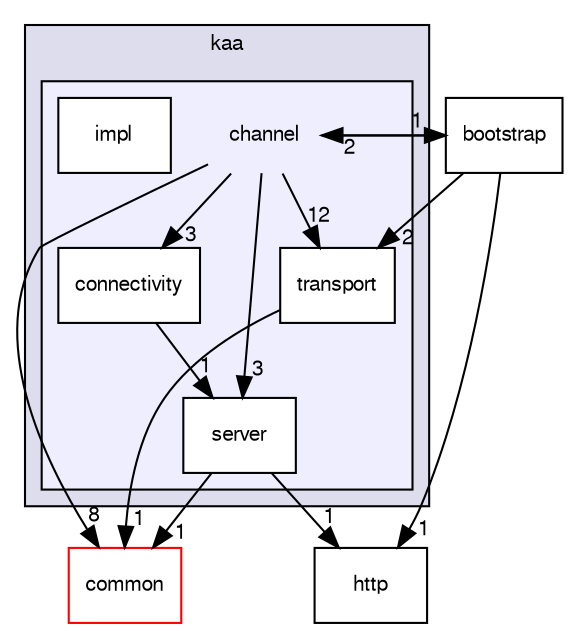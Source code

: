 digraph "/var/lib/jenkins/workspace/kaa_v0.6.1/client/client-multi/client-cpp/kaa/channel" {
  bgcolor=transparent;
  compound=true
  node [ fontsize="10", fontname="FreeSans"];
  edge [ labelfontsize="10", labelfontname="FreeSans"];
  subgraph clusterdir_2187fc7953f42afcb142bb157d033f37 {
    graph [ bgcolor="#ddddee", pencolor="black", label="kaa" fontname="FreeSans", fontsize="10", URL="dir_2187fc7953f42afcb142bb157d033f37.html"]
  subgraph clusterdir_d9d7199942c2f288f00a32468f8a9f83 {
    graph [ bgcolor="#eeeeff", pencolor="black", label="" URL="dir_d9d7199942c2f288f00a32468f8a9f83.html"];
    dir_d9d7199942c2f288f00a32468f8a9f83 [shape=plaintext label="channel"];
    dir_10d05df4663ad830996edd8912fd5333 [shape=box label="connectivity" color="black" fillcolor="white" style="filled" URL="dir_10d05df4663ad830996edd8912fd5333.html"];
    dir_3d247bae22d9168249863522b034529c [shape=box label="impl" color="black" fillcolor="white" style="filled" URL="dir_3d247bae22d9168249863522b034529c.html"];
    dir_bd1504183ab89e977c6cde985ca80854 [shape=box label="server" color="black" fillcolor="white" style="filled" URL="dir_bd1504183ab89e977c6cde985ca80854.html"];
    dir_cd738ae854ac9321501cb6bd8a0f1f4d [shape=box label="transport" color="black" fillcolor="white" style="filled" URL="dir_cd738ae854ac9321501cb6bd8a0f1f4d.html"];
  }
  }
  dir_cf70ad735266259c1e40a9de56cc6362 [shape=box label="common" color="red" URL="dir_cf70ad735266259c1e40a9de56cc6362.html"];
  dir_4a246493f402881a87418376bc0be62e [shape=box label="http" URL="dir_4a246493f402881a87418376bc0be62e.html"];
  dir_d2fd957c124d11c887434342ceebd04f [shape=box label="bootstrap" URL="dir_d2fd957c124d11c887434342ceebd04f.html"];
  dir_10d05df4663ad830996edd8912fd5333->dir_bd1504183ab89e977c6cde985ca80854 [headlabel="1", labeldistance=1.5 headhref="dir_000011_000013.html"];
  dir_bd1504183ab89e977c6cde985ca80854->dir_cf70ad735266259c1e40a9de56cc6362 [headlabel="1", labeldistance=1.5 headhref="dir_000013_000015.html"];
  dir_bd1504183ab89e977c6cde985ca80854->dir_4a246493f402881a87418376bc0be62e [headlabel="1", labeldistance=1.5 headhref="dir_000013_000025.html"];
  dir_cd738ae854ac9321501cb6bd8a0f1f4d->dir_cf70ad735266259c1e40a9de56cc6362 [headlabel="1", labeldistance=1.5 headhref="dir_000014_000015.html"];
  dir_d2fd957c124d11c887434342ceebd04f->dir_cd738ae854ac9321501cb6bd8a0f1f4d [headlabel="2", labeldistance=1.5 headhref="dir_000009_000014.html"];
  dir_d2fd957c124d11c887434342ceebd04f->dir_4a246493f402881a87418376bc0be62e [headlabel="1", labeldistance=1.5 headhref="dir_000009_000025.html"];
  dir_d2fd957c124d11c887434342ceebd04f->dir_d9d7199942c2f288f00a32468f8a9f83 [headlabel="2", labeldistance=1.5 headhref="dir_000009_000010.html"];
  dir_d9d7199942c2f288f00a32468f8a9f83->dir_10d05df4663ad830996edd8912fd5333 [headlabel="3", labeldistance=1.5 headhref="dir_000010_000011.html"];
  dir_d9d7199942c2f288f00a32468f8a9f83->dir_bd1504183ab89e977c6cde985ca80854 [headlabel="3", labeldistance=1.5 headhref="dir_000010_000013.html"];
  dir_d9d7199942c2f288f00a32468f8a9f83->dir_cd738ae854ac9321501cb6bd8a0f1f4d [headlabel="12", labeldistance=1.5 headhref="dir_000010_000014.html"];
  dir_d9d7199942c2f288f00a32468f8a9f83->dir_cf70ad735266259c1e40a9de56cc6362 [headlabel="8", labeldistance=1.5 headhref="dir_000010_000015.html"];
  dir_d9d7199942c2f288f00a32468f8a9f83->dir_d2fd957c124d11c887434342ceebd04f [headlabel="1", labeldistance=1.5 headhref="dir_000010_000009.html"];
}
